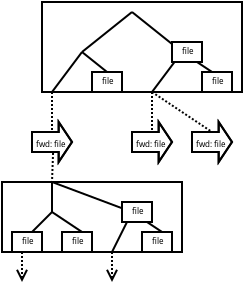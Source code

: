 <?xml version="1.0" encoding="UTF-8"?>
<dia:diagram xmlns:dia="http://www.lysator.liu.se/~alla/dia/">
  <dia:layer name="Background" visible="true">
    <dia:object type="Standard - Box" version="0" id="O0">
      <dia:attribute name="obj_pos">
        <dia:point val="16,12.5"/>
      </dia:attribute>
      <dia:attribute name="obj_bb">
        <dia:rectangle val="15.95,12.45;25.05,16.05"/>
      </dia:attribute>
      <dia:attribute name="elem_corner">
        <dia:point val="16,12.5"/>
      </dia:attribute>
      <dia:attribute name="elem_width">
        <dia:real val="9.0"/>
      </dia:attribute>
      <dia:attribute name="elem_height">
        <dia:real val="3.5"/>
      </dia:attribute>
      <dia:attribute name="show_background">
        <dia:boolean val="true"/>
      </dia:attribute>
    </dia:object>
    <dia:object type="Standard - Box" version="0" id="O1">
      <dia:attribute name="obj_pos">
        <dia:point val="18,3.5"/>
      </dia:attribute>
      <dia:attribute name="obj_bb">
        <dia:rectangle val="17.95,3.45;28.05,8.05"/>
      </dia:attribute>
      <dia:attribute name="elem_corner">
        <dia:point val="18,3.5"/>
      </dia:attribute>
      <dia:attribute name="elem_width">
        <dia:real val="10.0"/>
      </dia:attribute>
      <dia:attribute name="elem_height">
        <dia:real val="4.5"/>
      </dia:attribute>
      <dia:attribute name="show_background">
        <dia:boolean val="true"/>
      </dia:attribute>
    </dia:object>
    <dia:object type="Standard - Line" version="0" id="O2">
      <dia:attribute name="obj_pos">
        <dia:point val="22.5,4"/>
      </dia:attribute>
      <dia:attribute name="obj_bb">
        <dia:rectangle val="19.93,3.93;22.57,6.07"/>
      </dia:attribute>
      <dia:attribute name="conn_endpoints">
        <dia:point val="22.5,4"/>
        <dia:point val="20,6"/>
      </dia:attribute>
      <dia:attribute name="numcp">
        <dia:int val="1"/>
      </dia:attribute>
    </dia:object>
    <dia:object type="Standard - Line" version="0" id="O3">
      <dia:attribute name="obj_pos">
        <dia:point val="22.5,4"/>
      </dia:attribute>
      <dia:attribute name="obj_bb">
        <dia:rectangle val="22.43,3.93;25.07,6.07"/>
      </dia:attribute>
      <dia:attribute name="conn_endpoints">
        <dia:point val="22.5,4"/>
        <dia:point val="25,6"/>
      </dia:attribute>
      <dia:attribute name="numcp">
        <dia:int val="1"/>
      </dia:attribute>
    </dia:object>
    <dia:object type="Standard - Line" version="0" id="O4">
      <dia:attribute name="obj_pos">
        <dia:point val="25,6"/>
      </dia:attribute>
      <dia:attribute name="obj_bb">
        <dia:rectangle val="23.43,5.93;25.07,8.07"/>
      </dia:attribute>
      <dia:attribute name="conn_endpoints">
        <dia:point val="25,6"/>
        <dia:point val="23.5,8"/>
      </dia:attribute>
      <dia:attribute name="numcp">
        <dia:int val="1"/>
      </dia:attribute>
    </dia:object>
    <dia:object type="Standard - Line" version="0" id="O5">
      <dia:attribute name="obj_pos">
        <dia:point val="25,6"/>
      </dia:attribute>
      <dia:attribute name="obj_bb">
        <dia:rectangle val="24.931,5.931;26.569,7.069"/>
      </dia:attribute>
      <dia:attribute name="conn_endpoints">
        <dia:point val="25,6"/>
        <dia:point val="26.5,7"/>
      </dia:attribute>
      <dia:attribute name="numcp">
        <dia:int val="1"/>
      </dia:attribute>
    </dia:object>
    <dia:group>
      <dia:object type="Standard - Box" version="0" id="O6">
        <dia:attribute name="obj_pos">
          <dia:point val="24.5,5.5"/>
        </dia:attribute>
        <dia:attribute name="obj_bb">
          <dia:rectangle val="24.45,5.45;26.05,6.55"/>
        </dia:attribute>
        <dia:attribute name="elem_corner">
          <dia:point val="24.5,5.5"/>
        </dia:attribute>
        <dia:attribute name="elem_width">
          <dia:real val="1.5"/>
        </dia:attribute>
        <dia:attribute name="elem_height">
          <dia:real val="1.0"/>
        </dia:attribute>
        <dia:attribute name="show_background">
          <dia:boolean val="true"/>
        </dia:attribute>
      </dia:object>
      <dia:object type="Standard - Text" version="1" id="O7">
        <dia:attribute name="obj_pos">
          <dia:point val="25,6.1"/>
        </dia:attribute>
        <dia:attribute name="obj_bb">
          <dia:rectangle val="25,5.75;25.5,6.35"/>
        </dia:attribute>
        <dia:attribute name="text">
          <dia:composite type="text">
            <dia:attribute name="string">
              <dia:string>#file#</dia:string>
            </dia:attribute>
            <dia:attribute name="font">
              <dia:font family="sans" style="0" name="Helvetica"/>
            </dia:attribute>
            <dia:attribute name="height">
              <dia:real val="0.5"/>
            </dia:attribute>
            <dia:attribute name="pos">
              <dia:point val="25,6.1"/>
            </dia:attribute>
            <dia:attribute name="color">
              <dia:color val="#000000"/>
            </dia:attribute>
            <dia:attribute name="alignment">
              <dia:enum val="0"/>
            </dia:attribute>
          </dia:composite>
        </dia:attribute>
        <dia:attribute name="valign">
          <dia:enum val="3"/>
        </dia:attribute>
      </dia:object>
    </dia:group>
    <dia:group>
      <dia:object type="Civil - Right Arrow" version="0" id="O8">
        <dia:attribute name="obj_pos">
          <dia:point val="25.5,9.5"/>
        </dia:attribute>
        <dia:attribute name="obj_bb">
          <dia:rectangle val="25.45,9.335;27.56,11.665"/>
        </dia:attribute>
        <dia:attribute name="elem_corner">
          <dia:point val="25.5,9.5"/>
        </dia:attribute>
        <dia:attribute name="elem_width">
          <dia:real val="2"/>
        </dia:attribute>
        <dia:attribute name="elem_height">
          <dia:real val="2.0"/>
        </dia:attribute>
        <dia:attribute name="line_width">
          <dia:real val="0.1"/>
        </dia:attribute>
        <dia:attribute name="line_colour">
          <dia:color val="#000000"/>
        </dia:attribute>
        <dia:attribute name="fill_colour">
          <dia:color val="#ffffff"/>
        </dia:attribute>
        <dia:attribute name="show_background">
          <dia:boolean val="true"/>
        </dia:attribute>
        <dia:attribute name="line_style">
          <dia:enum val="0"/>
          <dia:real val="1"/>
        </dia:attribute>
        <dia:attribute name="flip_horizontal">
          <dia:boolean val="false"/>
        </dia:attribute>
        <dia:attribute name="flip_vertical">
          <dia:boolean val="false"/>
        </dia:attribute>
      </dia:object>
      <dia:object type="Standard - Text" version="1" id="O9">
        <dia:attribute name="obj_pos">
          <dia:point val="25.7,10.6"/>
        </dia:attribute>
        <dia:attribute name="obj_bb">
          <dia:rectangle val="25.7,10.3;26.994,10.9"/>
        </dia:attribute>
        <dia:attribute name="text">
          <dia:composite type="text">
            <dia:attribute name="string">
              <dia:string>#fwd: file#</dia:string>
            </dia:attribute>
            <dia:attribute name="font">
              <dia:font family="sans" style="0" name="Helvetica"/>
            </dia:attribute>
            <dia:attribute name="height">
              <dia:real val="0.5"/>
            </dia:attribute>
            <dia:attribute name="pos">
              <dia:point val="25.7,10.65"/>
            </dia:attribute>
            <dia:attribute name="color">
              <dia:color val="#000000"/>
            </dia:attribute>
            <dia:attribute name="alignment">
              <dia:enum val="0"/>
            </dia:attribute>
          </dia:composite>
        </dia:attribute>
        <dia:attribute name="valign">
          <dia:enum val="2"/>
        </dia:attribute>
      </dia:object>
    </dia:group>
    <dia:group>
      <dia:object type="Standard - Box" version="0" id="O10">
        <dia:attribute name="obj_pos">
          <dia:point val="26,7"/>
        </dia:attribute>
        <dia:attribute name="obj_bb">
          <dia:rectangle val="25.95,6.95;27.55,8.05"/>
        </dia:attribute>
        <dia:attribute name="elem_corner">
          <dia:point val="26,7"/>
        </dia:attribute>
        <dia:attribute name="elem_width">
          <dia:real val="1.5"/>
        </dia:attribute>
        <dia:attribute name="elem_height">
          <dia:real val="1.0"/>
        </dia:attribute>
        <dia:attribute name="show_background">
          <dia:boolean val="true"/>
        </dia:attribute>
      </dia:object>
      <dia:object type="Standard - Text" version="1" id="O11">
        <dia:attribute name="obj_pos">
          <dia:point val="26.5,7.6"/>
        </dia:attribute>
        <dia:attribute name="obj_bb">
          <dia:rectangle val="26.5,7.25;27,7.85"/>
        </dia:attribute>
        <dia:attribute name="text">
          <dia:composite type="text">
            <dia:attribute name="string">
              <dia:string>#file#</dia:string>
            </dia:attribute>
            <dia:attribute name="font">
              <dia:font family="sans" style="0" name="Helvetica"/>
            </dia:attribute>
            <dia:attribute name="height">
              <dia:real val="0.5"/>
            </dia:attribute>
            <dia:attribute name="pos">
              <dia:point val="26.5,7.6"/>
            </dia:attribute>
            <dia:attribute name="color">
              <dia:color val="#000000"/>
            </dia:attribute>
            <dia:attribute name="alignment">
              <dia:enum val="0"/>
            </dia:attribute>
          </dia:composite>
        </dia:attribute>
        <dia:attribute name="valign">
          <dia:enum val="3"/>
        </dia:attribute>
      </dia:object>
    </dia:group>
    <dia:group>
      <dia:object type="Standard - Box" version="0" id="O12">
        <dia:attribute name="obj_pos">
          <dia:point val="20.5,7"/>
        </dia:attribute>
        <dia:attribute name="obj_bb">
          <dia:rectangle val="20.45,6.95;22.05,8.05"/>
        </dia:attribute>
        <dia:attribute name="elem_corner">
          <dia:point val="20.5,7"/>
        </dia:attribute>
        <dia:attribute name="elem_width">
          <dia:real val="1.5"/>
        </dia:attribute>
        <dia:attribute name="elem_height">
          <dia:real val="1.0"/>
        </dia:attribute>
        <dia:attribute name="show_background">
          <dia:boolean val="true"/>
        </dia:attribute>
      </dia:object>
      <dia:object type="Standard - Text" version="1" id="O13">
        <dia:attribute name="obj_pos">
          <dia:point val="21,7.6"/>
        </dia:attribute>
        <dia:attribute name="obj_bb">
          <dia:rectangle val="21,7.25;21.5,7.85"/>
        </dia:attribute>
        <dia:attribute name="text">
          <dia:composite type="text">
            <dia:attribute name="string">
              <dia:string>#file#</dia:string>
            </dia:attribute>
            <dia:attribute name="font">
              <dia:font family="sans" style="0" name="Helvetica"/>
            </dia:attribute>
            <dia:attribute name="height">
              <dia:real val="0.5"/>
            </dia:attribute>
            <dia:attribute name="pos">
              <dia:point val="21,7.6"/>
            </dia:attribute>
            <dia:attribute name="color">
              <dia:color val="#000000"/>
            </dia:attribute>
            <dia:attribute name="alignment">
              <dia:enum val="0"/>
            </dia:attribute>
          </dia:composite>
        </dia:attribute>
        <dia:attribute name="valign">
          <dia:enum val="3"/>
        </dia:attribute>
      </dia:object>
    </dia:group>
    <dia:object type="Standard - Line" version="0" id="O14">
      <dia:attribute name="obj_pos">
        <dia:point val="20,6"/>
      </dia:attribute>
      <dia:attribute name="obj_bb">
        <dia:rectangle val="19.93,5.93;21.32,7.07"/>
      </dia:attribute>
      <dia:attribute name="conn_endpoints">
        <dia:point val="20,6"/>
        <dia:point val="21.25,7"/>
      </dia:attribute>
      <dia:attribute name="numcp">
        <dia:int val="1"/>
      </dia:attribute>
      <dia:connections>
        <dia:connection handle="1" to="O12" connection="1"/>
      </dia:connections>
    </dia:object>
    <dia:object type="Standard - Line" version="0" id="O15">
      <dia:attribute name="obj_pos">
        <dia:point val="20,6"/>
      </dia:attribute>
      <dia:attribute name="obj_bb">
        <dia:rectangle val="18.43,5.93;20.07,8.07"/>
      </dia:attribute>
      <dia:attribute name="conn_endpoints">
        <dia:point val="20,6"/>
        <dia:point val="18.5,8"/>
      </dia:attribute>
      <dia:attribute name="numcp">
        <dia:int val="1"/>
      </dia:attribute>
    </dia:object>
    <dia:object type="Standard - Line" version="0" id="O16">
      <dia:attribute name="obj_pos">
        <dia:point val="18.5,8"/>
      </dia:attribute>
      <dia:attribute name="obj_bb">
        <dia:rectangle val="18.45,7.95;18.55,10.05"/>
      </dia:attribute>
      <dia:attribute name="conn_endpoints">
        <dia:point val="18.5,8"/>
        <dia:point val="18.5,10"/>
      </dia:attribute>
      <dia:attribute name="numcp">
        <dia:int val="1"/>
      </dia:attribute>
      <dia:attribute name="line_style">
        <dia:enum val="4"/>
      </dia:attribute>
    </dia:object>
    <dia:object type="Standard - Line" version="0" id="O17">
      <dia:attribute name="obj_pos">
        <dia:point val="23.5,8"/>
      </dia:attribute>
      <dia:attribute name="obj_bb">
        <dia:rectangle val="23.45,7.95;23.55,10.05"/>
      </dia:attribute>
      <dia:attribute name="conn_endpoints">
        <dia:point val="23.5,8"/>
        <dia:point val="23.5,10"/>
      </dia:attribute>
      <dia:attribute name="numcp">
        <dia:int val="1"/>
      </dia:attribute>
      <dia:attribute name="line_style">
        <dia:enum val="4"/>
      </dia:attribute>
    </dia:object>
    <dia:object type="Standard - Line" version="0" id="O18">
      <dia:attribute name="obj_pos">
        <dia:point val="23.5,8"/>
      </dia:attribute>
      <dia:attribute name="obj_bb">
        <dia:rectangle val="23.431,7.931;26.569,10.069"/>
      </dia:attribute>
      <dia:attribute name="conn_endpoints">
        <dia:point val="23.5,8"/>
        <dia:point val="26.5,10"/>
      </dia:attribute>
      <dia:attribute name="numcp">
        <dia:int val="1"/>
      </dia:attribute>
      <dia:attribute name="line_style">
        <dia:enum val="4"/>
      </dia:attribute>
    </dia:object>
    <dia:group>
      <dia:object type="Civil - Right Arrow" version="0" id="O19">
        <dia:attribute name="obj_pos">
          <dia:point val="22.5,9.5"/>
        </dia:attribute>
        <dia:attribute name="obj_bb">
          <dia:rectangle val="22.45,9.335;24.56,11.665"/>
        </dia:attribute>
        <dia:attribute name="elem_corner">
          <dia:point val="22.5,9.5"/>
        </dia:attribute>
        <dia:attribute name="elem_width">
          <dia:real val="2"/>
        </dia:attribute>
        <dia:attribute name="elem_height">
          <dia:real val="2.0"/>
        </dia:attribute>
        <dia:attribute name="line_width">
          <dia:real val="0.1"/>
        </dia:attribute>
        <dia:attribute name="line_colour">
          <dia:color val="#000000"/>
        </dia:attribute>
        <dia:attribute name="fill_colour">
          <dia:color val="#ffffff"/>
        </dia:attribute>
        <dia:attribute name="show_background">
          <dia:boolean val="true"/>
        </dia:attribute>
        <dia:attribute name="line_style">
          <dia:enum val="0"/>
          <dia:real val="1"/>
        </dia:attribute>
        <dia:attribute name="flip_horizontal">
          <dia:boolean val="false"/>
        </dia:attribute>
        <dia:attribute name="flip_vertical">
          <dia:boolean val="false"/>
        </dia:attribute>
      </dia:object>
      <dia:object type="Standard - Text" version="1" id="O20">
        <dia:attribute name="obj_pos">
          <dia:point val="22.7,10.6"/>
        </dia:attribute>
        <dia:attribute name="obj_bb">
          <dia:rectangle val="22.7,10.3;23.994,10.9"/>
        </dia:attribute>
        <dia:attribute name="text">
          <dia:composite type="text">
            <dia:attribute name="string">
              <dia:string>#fwd: file#</dia:string>
            </dia:attribute>
            <dia:attribute name="font">
              <dia:font family="sans" style="0" name="Helvetica"/>
            </dia:attribute>
            <dia:attribute name="height">
              <dia:real val="0.5"/>
            </dia:attribute>
            <dia:attribute name="pos">
              <dia:point val="22.7,10.65"/>
            </dia:attribute>
            <dia:attribute name="color">
              <dia:color val="#000000"/>
            </dia:attribute>
            <dia:attribute name="alignment">
              <dia:enum val="0"/>
            </dia:attribute>
          </dia:composite>
        </dia:attribute>
        <dia:attribute name="valign">
          <dia:enum val="2"/>
        </dia:attribute>
      </dia:object>
    </dia:group>
    <dia:group>
      <dia:object type="Civil - Right Arrow" version="0" id="O21">
        <dia:attribute name="obj_pos">
          <dia:point val="17.5,9.5"/>
        </dia:attribute>
        <dia:attribute name="obj_bb">
          <dia:rectangle val="17.45,9.335;19.56,11.665"/>
        </dia:attribute>
        <dia:attribute name="elem_corner">
          <dia:point val="17.5,9.5"/>
        </dia:attribute>
        <dia:attribute name="elem_width">
          <dia:real val="2"/>
        </dia:attribute>
        <dia:attribute name="elem_height">
          <dia:real val="2.0"/>
        </dia:attribute>
        <dia:attribute name="line_width">
          <dia:real val="0.1"/>
        </dia:attribute>
        <dia:attribute name="line_colour">
          <dia:color val="#000000"/>
        </dia:attribute>
        <dia:attribute name="fill_colour">
          <dia:color val="#ffffff"/>
        </dia:attribute>
        <dia:attribute name="show_background">
          <dia:boolean val="true"/>
        </dia:attribute>
        <dia:attribute name="line_style">
          <dia:enum val="0"/>
          <dia:real val="1"/>
        </dia:attribute>
        <dia:attribute name="flip_horizontal">
          <dia:boolean val="false"/>
        </dia:attribute>
        <dia:attribute name="flip_vertical">
          <dia:boolean val="false"/>
        </dia:attribute>
      </dia:object>
      <dia:object type="Standard - Text" version="1" id="O22">
        <dia:attribute name="obj_pos">
          <dia:point val="17.7,10.6"/>
        </dia:attribute>
        <dia:attribute name="obj_bb">
          <dia:rectangle val="17.7,10.3;18.994,10.9"/>
        </dia:attribute>
        <dia:attribute name="text">
          <dia:composite type="text">
            <dia:attribute name="string">
              <dia:string>#fwd: file#</dia:string>
            </dia:attribute>
            <dia:attribute name="font">
              <dia:font family="sans" style="0" name="Helvetica"/>
            </dia:attribute>
            <dia:attribute name="height">
              <dia:real val="0.5"/>
            </dia:attribute>
            <dia:attribute name="pos">
              <dia:point val="17.7,10.65"/>
            </dia:attribute>
            <dia:attribute name="color">
              <dia:color val="#000000"/>
            </dia:attribute>
            <dia:attribute name="alignment">
              <dia:enum val="0"/>
            </dia:attribute>
          </dia:composite>
        </dia:attribute>
        <dia:attribute name="valign">
          <dia:enum val="2"/>
        </dia:attribute>
      </dia:object>
    </dia:group>
    <dia:object type="Standard - Line" version="0" id="O23">
      <dia:attribute name="obj_pos">
        <dia:point val="18.553,11.049"/>
      </dia:attribute>
      <dia:attribute name="obj_bb">
        <dia:rectangle val="18.448,10.998;18.605,12.552"/>
      </dia:attribute>
      <dia:attribute name="conn_endpoints">
        <dia:point val="18.553,11.049"/>
        <dia:point val="18.5,12.5"/>
      </dia:attribute>
      <dia:attribute name="numcp">
        <dia:int val="1"/>
      </dia:attribute>
      <dia:attribute name="line_style">
        <dia:enum val="4"/>
      </dia:attribute>
      <dia:connections>
        <dia:connection handle="0" to="O21" connection="31"/>
      </dia:connections>
    </dia:object>
    <dia:object type="Standard - Line" version="0" id="O24">
      <dia:attribute name="obj_pos">
        <dia:point val="18.5,12.5"/>
      </dia:attribute>
      <dia:attribute name="obj_bb">
        <dia:rectangle val="18.436,12.436;22.564,14.064"/>
      </dia:attribute>
      <dia:attribute name="conn_endpoints">
        <dia:point val="18.5,12.5"/>
        <dia:point val="22.5,14"/>
      </dia:attribute>
      <dia:attribute name="numcp">
        <dia:int val="1"/>
      </dia:attribute>
    </dia:object>
    <dia:object type="Standard - Line" version="0" id="O25">
      <dia:attribute name="obj_pos">
        <dia:point val="18.5,12.5"/>
      </dia:attribute>
      <dia:attribute name="obj_bb">
        <dia:rectangle val="18.45,12.45;18.55,14.05"/>
      </dia:attribute>
      <dia:attribute name="conn_endpoints">
        <dia:point val="18.5,12.5"/>
        <dia:point val="18.5,14"/>
      </dia:attribute>
      <dia:attribute name="numcp">
        <dia:int val="1"/>
      </dia:attribute>
    </dia:object>
    <dia:object type="Standard - Line" version="0" id="O26">
      <dia:attribute name="obj_pos">
        <dia:point val="22.5,14"/>
      </dia:attribute>
      <dia:attribute name="obj_bb">
        <dia:rectangle val="21.433,13.933;22.567,16.067"/>
      </dia:attribute>
      <dia:attribute name="conn_endpoints">
        <dia:point val="22.5,14"/>
        <dia:point val="21.5,16"/>
      </dia:attribute>
      <dia:attribute name="numcp">
        <dia:int val="1"/>
      </dia:attribute>
    </dia:object>
    <dia:object type="Standard - Line" version="0" id="O27">
      <dia:attribute name="obj_pos">
        <dia:point val="22.5,14"/>
      </dia:attribute>
      <dia:attribute name="obj_bb">
        <dia:rectangle val="22.431,13.931;24.069,15.069"/>
      </dia:attribute>
      <dia:attribute name="conn_endpoints">
        <dia:point val="22.5,14"/>
        <dia:point val="24,15"/>
      </dia:attribute>
      <dia:attribute name="numcp">
        <dia:int val="1"/>
      </dia:attribute>
    </dia:object>
    <dia:object type="Standard - Line" version="0" id="O28">
      <dia:attribute name="obj_pos">
        <dia:point val="18.5,14"/>
      </dia:attribute>
      <dia:attribute name="obj_bb">
        <dia:rectangle val="17.429,13.929;18.571,15.071"/>
      </dia:attribute>
      <dia:attribute name="conn_endpoints">
        <dia:point val="18.5,14"/>
        <dia:point val="17.5,15"/>
      </dia:attribute>
      <dia:attribute name="numcp">
        <dia:int val="1"/>
      </dia:attribute>
    </dia:object>
    <dia:object type="Standard - Line" version="0" id="O29">
      <dia:attribute name="obj_pos">
        <dia:point val="18.5,14"/>
      </dia:attribute>
      <dia:attribute name="obj_bb">
        <dia:rectangle val="18.431,13.931;20.069,15.069"/>
      </dia:attribute>
      <dia:attribute name="conn_endpoints">
        <dia:point val="18.5,14"/>
        <dia:point val="20,15"/>
      </dia:attribute>
      <dia:attribute name="numcp">
        <dia:int val="1"/>
      </dia:attribute>
    </dia:object>
    <dia:group>
      <dia:object type="Standard - Box" version="0" id="O30">
        <dia:attribute name="obj_pos">
          <dia:point val="16.5,15"/>
        </dia:attribute>
        <dia:attribute name="obj_bb">
          <dia:rectangle val="16.45,14.95;18.05,16.05"/>
        </dia:attribute>
        <dia:attribute name="elem_corner">
          <dia:point val="16.5,15"/>
        </dia:attribute>
        <dia:attribute name="elem_width">
          <dia:real val="1.5"/>
        </dia:attribute>
        <dia:attribute name="elem_height">
          <dia:real val="1.0"/>
        </dia:attribute>
        <dia:attribute name="show_background">
          <dia:boolean val="true"/>
        </dia:attribute>
      </dia:object>
      <dia:object type="Standard - Text" version="1" id="O31">
        <dia:attribute name="obj_pos">
          <dia:point val="17,15.6"/>
        </dia:attribute>
        <dia:attribute name="obj_bb">
          <dia:rectangle val="17,15.25;17.5,15.85"/>
        </dia:attribute>
        <dia:attribute name="text">
          <dia:composite type="text">
            <dia:attribute name="string">
              <dia:string>#file#</dia:string>
            </dia:attribute>
            <dia:attribute name="font">
              <dia:font family="sans" style="0" name="Helvetica"/>
            </dia:attribute>
            <dia:attribute name="height">
              <dia:real val="0.5"/>
            </dia:attribute>
            <dia:attribute name="pos">
              <dia:point val="17,15.6"/>
            </dia:attribute>
            <dia:attribute name="color">
              <dia:color val="#000000"/>
            </dia:attribute>
            <dia:attribute name="alignment">
              <dia:enum val="0"/>
            </dia:attribute>
          </dia:composite>
        </dia:attribute>
        <dia:attribute name="valign">
          <dia:enum val="3"/>
        </dia:attribute>
      </dia:object>
    </dia:group>
    <dia:group>
      <dia:object type="Standard - Box" version="0" id="O32">
        <dia:attribute name="obj_pos">
          <dia:point val="19,15"/>
        </dia:attribute>
        <dia:attribute name="obj_bb">
          <dia:rectangle val="18.95,14.95;20.55,16.05"/>
        </dia:attribute>
        <dia:attribute name="elem_corner">
          <dia:point val="19,15"/>
        </dia:attribute>
        <dia:attribute name="elem_width">
          <dia:real val="1.5"/>
        </dia:attribute>
        <dia:attribute name="elem_height">
          <dia:real val="1.0"/>
        </dia:attribute>
        <dia:attribute name="show_background">
          <dia:boolean val="true"/>
        </dia:attribute>
      </dia:object>
      <dia:object type="Standard - Text" version="1" id="O33">
        <dia:attribute name="obj_pos">
          <dia:point val="19.5,15.6"/>
        </dia:attribute>
        <dia:attribute name="obj_bb">
          <dia:rectangle val="19.5,15.25;20,15.85"/>
        </dia:attribute>
        <dia:attribute name="text">
          <dia:composite type="text">
            <dia:attribute name="string">
              <dia:string>#file#</dia:string>
            </dia:attribute>
            <dia:attribute name="font">
              <dia:font family="sans" style="0" name="Helvetica"/>
            </dia:attribute>
            <dia:attribute name="height">
              <dia:real val="0.5"/>
            </dia:attribute>
            <dia:attribute name="pos">
              <dia:point val="19.5,15.6"/>
            </dia:attribute>
            <dia:attribute name="color">
              <dia:color val="#000000"/>
            </dia:attribute>
            <dia:attribute name="alignment">
              <dia:enum val="0"/>
            </dia:attribute>
          </dia:composite>
        </dia:attribute>
        <dia:attribute name="valign">
          <dia:enum val="3"/>
        </dia:attribute>
      </dia:object>
    </dia:group>
    <dia:group>
      <dia:object type="Standard - Box" version="0" id="O34">
        <dia:attribute name="obj_pos">
          <dia:point val="23,15"/>
        </dia:attribute>
        <dia:attribute name="obj_bb">
          <dia:rectangle val="22.95,14.95;24.55,16.05"/>
        </dia:attribute>
        <dia:attribute name="elem_corner">
          <dia:point val="23,15"/>
        </dia:attribute>
        <dia:attribute name="elem_width">
          <dia:real val="1.5"/>
        </dia:attribute>
        <dia:attribute name="elem_height">
          <dia:real val="1.0"/>
        </dia:attribute>
        <dia:attribute name="show_background">
          <dia:boolean val="true"/>
        </dia:attribute>
      </dia:object>
      <dia:object type="Standard - Text" version="1" id="O35">
        <dia:attribute name="obj_pos">
          <dia:point val="23.5,15.6"/>
        </dia:attribute>
        <dia:attribute name="obj_bb">
          <dia:rectangle val="23.5,15.25;24,15.85"/>
        </dia:attribute>
        <dia:attribute name="text">
          <dia:composite type="text">
            <dia:attribute name="string">
              <dia:string>#file#</dia:string>
            </dia:attribute>
            <dia:attribute name="font">
              <dia:font family="sans" style="0" name="Helvetica"/>
            </dia:attribute>
            <dia:attribute name="height">
              <dia:real val="0.5"/>
            </dia:attribute>
            <dia:attribute name="pos">
              <dia:point val="23.5,15.6"/>
            </dia:attribute>
            <dia:attribute name="color">
              <dia:color val="#000000"/>
            </dia:attribute>
            <dia:attribute name="alignment">
              <dia:enum val="0"/>
            </dia:attribute>
          </dia:composite>
        </dia:attribute>
        <dia:attribute name="valign">
          <dia:enum val="3"/>
        </dia:attribute>
      </dia:object>
    </dia:group>
    <dia:group>
      <dia:object type="Standard - Box" version="0" id="O36">
        <dia:attribute name="obj_pos">
          <dia:point val="22,13.5"/>
        </dia:attribute>
        <dia:attribute name="obj_bb">
          <dia:rectangle val="21.95,13.45;23.55,14.55"/>
        </dia:attribute>
        <dia:attribute name="elem_corner">
          <dia:point val="22,13.5"/>
        </dia:attribute>
        <dia:attribute name="elem_width">
          <dia:real val="1.5"/>
        </dia:attribute>
        <dia:attribute name="elem_height">
          <dia:real val="1.0"/>
        </dia:attribute>
        <dia:attribute name="show_background">
          <dia:boolean val="true"/>
        </dia:attribute>
      </dia:object>
      <dia:object type="Standard - Text" version="1" id="O37">
        <dia:attribute name="obj_pos">
          <dia:point val="22.5,14.1"/>
        </dia:attribute>
        <dia:attribute name="obj_bb">
          <dia:rectangle val="22.5,13.75;23,14.35"/>
        </dia:attribute>
        <dia:attribute name="text">
          <dia:composite type="text">
            <dia:attribute name="string">
              <dia:string>#file#</dia:string>
            </dia:attribute>
            <dia:attribute name="font">
              <dia:font family="sans" style="0" name="Helvetica"/>
            </dia:attribute>
            <dia:attribute name="height">
              <dia:real val="0.5"/>
            </dia:attribute>
            <dia:attribute name="pos">
              <dia:point val="22.5,14.1"/>
            </dia:attribute>
            <dia:attribute name="color">
              <dia:color val="#000000"/>
            </dia:attribute>
            <dia:attribute name="alignment">
              <dia:enum val="0"/>
            </dia:attribute>
          </dia:composite>
        </dia:attribute>
        <dia:attribute name="valign">
          <dia:enum val="3"/>
        </dia:attribute>
      </dia:object>
    </dia:group>
    <dia:object type="Standard - Line" version="0" id="O38">
      <dia:attribute name="obj_pos">
        <dia:point val="21.5,16"/>
      </dia:attribute>
      <dia:attribute name="obj_bb">
        <dia:rectangle val="21,15.95;22,17.55"/>
      </dia:attribute>
      <dia:attribute name="conn_endpoints">
        <dia:point val="21.5,16"/>
        <dia:point val="21.5,17.5"/>
      </dia:attribute>
      <dia:attribute name="numcp">
        <dia:int val="1"/>
      </dia:attribute>
      <dia:attribute name="line_style">
        <dia:enum val="4"/>
      </dia:attribute>
      <dia:attribute name="end_arrow">
        <dia:enum val="1"/>
      </dia:attribute>
      <dia:attribute name="end_arrow_length">
        <dia:real val="0.5"/>
      </dia:attribute>
      <dia:attribute name="end_arrow_width">
        <dia:real val="0.5"/>
      </dia:attribute>
    </dia:object>
    <dia:object type="Standard - Line" version="0" id="O39">
      <dia:attribute name="obj_pos">
        <dia:point val="17,16"/>
      </dia:attribute>
      <dia:attribute name="obj_bb">
        <dia:rectangle val="16.5,15.95;17.5,17.55"/>
      </dia:attribute>
      <dia:attribute name="conn_endpoints">
        <dia:point val="17,16"/>
        <dia:point val="17,17.5"/>
      </dia:attribute>
      <dia:attribute name="numcp">
        <dia:int val="1"/>
      </dia:attribute>
      <dia:attribute name="line_style">
        <dia:enum val="4"/>
      </dia:attribute>
      <dia:attribute name="end_arrow">
        <dia:enum val="1"/>
      </dia:attribute>
      <dia:attribute name="end_arrow_length">
        <dia:real val="0.5"/>
      </dia:attribute>
      <dia:attribute name="end_arrow_width">
        <dia:real val="0.5"/>
      </dia:attribute>
    </dia:object>
  </dia:layer>
</dia:diagram>
